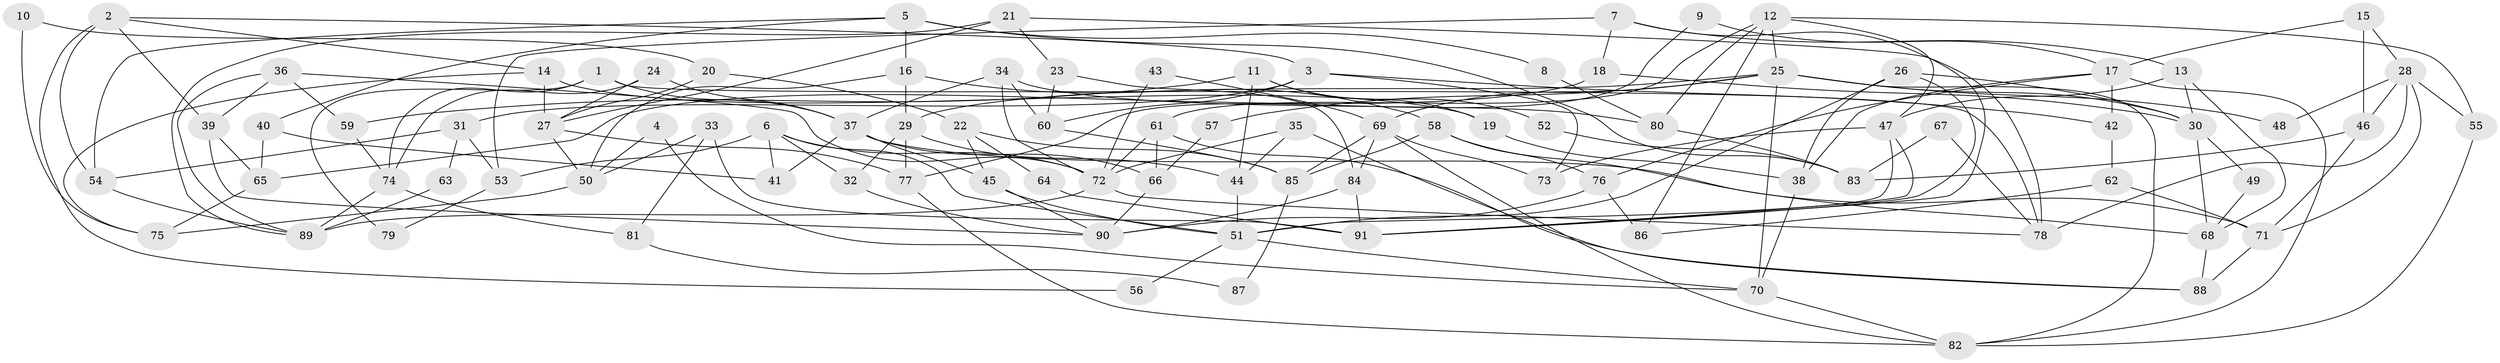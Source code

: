 // coarse degree distribution, {5: 0.13846153846153847, 2: 0.16923076923076924, 11: 0.03076923076923077, 7: 0.03076923076923077, 10: 0.015384615384615385, 6: 0.06153846153846154, 4: 0.26153846153846155, 3: 0.2153846153846154, 9: 0.03076923076923077, 8: 0.015384615384615385, 12: 0.015384615384615385, 1: 0.015384615384615385}
// Generated by graph-tools (version 1.1) at 2025/51/03/04/25 22:51:22]
// undirected, 91 vertices, 182 edges
graph export_dot {
  node [color=gray90,style=filled];
  1;
  2;
  3;
  4;
  5;
  6;
  7;
  8;
  9;
  10;
  11;
  12;
  13;
  14;
  15;
  16;
  17;
  18;
  19;
  20;
  21;
  22;
  23;
  24;
  25;
  26;
  27;
  28;
  29;
  30;
  31;
  32;
  33;
  34;
  35;
  36;
  37;
  38;
  39;
  40;
  41;
  42;
  43;
  44;
  45;
  46;
  47;
  48;
  49;
  50;
  51;
  52;
  53;
  54;
  55;
  56;
  57;
  58;
  59;
  60;
  61;
  62;
  63;
  64;
  65;
  66;
  67;
  68;
  69;
  70;
  71;
  72;
  73;
  74;
  75;
  76;
  77;
  78;
  79;
  80;
  81;
  82;
  83;
  84;
  85;
  86;
  87;
  88;
  89;
  90;
  91;
  1 -- 37;
  1 -- 78;
  1 -- 74;
  1 -- 79;
  2 -- 54;
  2 -- 14;
  2 -- 3;
  2 -- 39;
  2 -- 56;
  3 -- 73;
  3 -- 31;
  3 -- 42;
  3 -- 60;
  4 -- 50;
  4 -- 70;
  5 -- 83;
  5 -- 40;
  5 -- 8;
  5 -- 16;
  5 -- 54;
  6 -- 51;
  6 -- 72;
  6 -- 32;
  6 -- 41;
  6 -- 53;
  7 -- 91;
  7 -- 13;
  7 -- 18;
  7 -- 53;
  8 -- 80;
  9 -- 77;
  9 -- 17;
  10 -- 20;
  10 -- 75;
  11 -- 59;
  11 -- 44;
  11 -- 19;
  11 -- 52;
  12 -- 25;
  12 -- 47;
  12 -- 55;
  12 -- 61;
  12 -- 80;
  12 -- 86;
  13 -- 30;
  13 -- 68;
  13 -- 47;
  14 -- 75;
  14 -- 27;
  14 -- 19;
  15 -- 28;
  15 -- 17;
  15 -- 46;
  16 -- 29;
  16 -- 50;
  16 -- 58;
  17 -- 76;
  17 -- 38;
  17 -- 42;
  17 -- 82;
  18 -- 30;
  18 -- 65;
  19 -- 38;
  20 -- 27;
  20 -- 22;
  21 -- 23;
  21 -- 89;
  21 -- 27;
  21 -- 78;
  22 -- 85;
  22 -- 45;
  22 -- 64;
  23 -- 60;
  23 -- 84;
  24 -- 74;
  24 -- 37;
  24 -- 27;
  25 -- 70;
  25 -- 69;
  25 -- 29;
  25 -- 30;
  25 -- 48;
  25 -- 57;
  25 -- 82;
  26 -- 30;
  26 -- 51;
  26 -- 38;
  26 -- 91;
  27 -- 50;
  27 -- 77;
  28 -- 46;
  28 -- 55;
  28 -- 48;
  28 -- 71;
  28 -- 78;
  29 -- 77;
  29 -- 32;
  29 -- 44;
  30 -- 68;
  30 -- 49;
  31 -- 53;
  31 -- 54;
  31 -- 63;
  32 -- 90;
  33 -- 50;
  33 -- 91;
  33 -- 81;
  34 -- 37;
  34 -- 72;
  34 -- 60;
  34 -- 80;
  35 -- 72;
  35 -- 44;
  35 -- 88;
  36 -- 39;
  36 -- 89;
  36 -- 59;
  36 -- 72;
  37 -- 45;
  37 -- 71;
  37 -- 41;
  37 -- 66;
  38 -- 70;
  39 -- 90;
  39 -- 65;
  40 -- 65;
  40 -- 41;
  42 -- 62;
  43 -- 69;
  43 -- 72;
  44 -- 51;
  45 -- 51;
  45 -- 90;
  46 -- 71;
  46 -- 83;
  47 -- 91;
  47 -- 51;
  47 -- 73;
  49 -- 68;
  50 -- 75;
  51 -- 70;
  51 -- 56;
  52 -- 83;
  53 -- 79;
  54 -- 89;
  55 -- 82;
  57 -- 66;
  58 -- 76;
  58 -- 68;
  58 -- 85;
  59 -- 74;
  60 -- 85;
  61 -- 72;
  61 -- 66;
  61 -- 88;
  62 -- 71;
  62 -- 86;
  63 -- 89;
  64 -- 91;
  65 -- 75;
  66 -- 90;
  67 -- 83;
  67 -- 78;
  68 -- 88;
  69 -- 82;
  69 -- 85;
  69 -- 73;
  69 -- 84;
  70 -- 82;
  71 -- 88;
  72 -- 78;
  72 -- 89;
  74 -- 89;
  74 -- 81;
  76 -- 86;
  76 -- 90;
  77 -- 82;
  80 -- 83;
  81 -- 87;
  84 -- 90;
  84 -- 91;
  85 -- 87;
}
